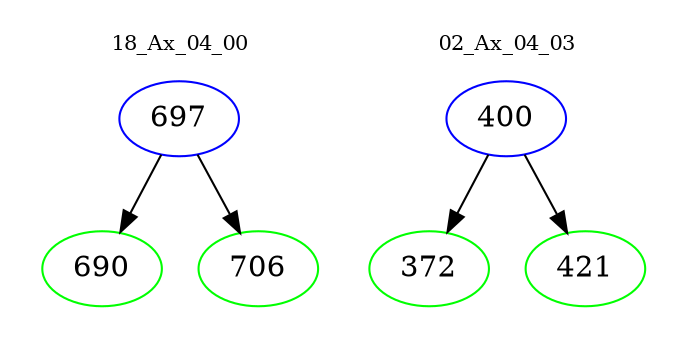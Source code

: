 digraph{
subgraph cluster_0 {
color = white
label = "18_Ax_04_00";
fontsize=10;
T0_697 [label="697", color="blue"]
T0_697 -> T0_690 [color="black"]
T0_690 [label="690", color="green"]
T0_697 -> T0_706 [color="black"]
T0_706 [label="706", color="green"]
}
subgraph cluster_1 {
color = white
label = "02_Ax_04_03";
fontsize=10;
T1_400 [label="400", color="blue"]
T1_400 -> T1_372 [color="black"]
T1_372 [label="372", color="green"]
T1_400 -> T1_421 [color="black"]
T1_421 [label="421", color="green"]
}
}
